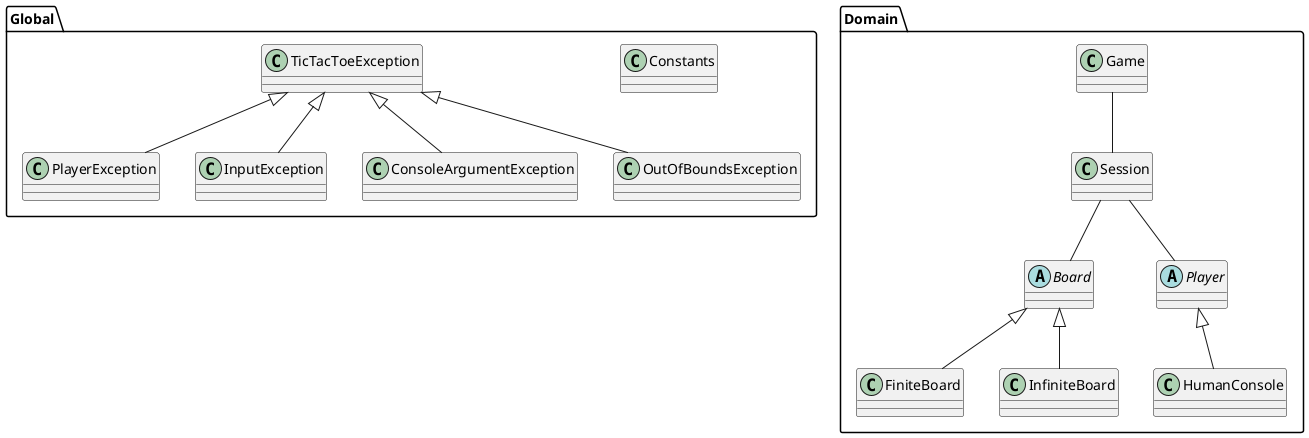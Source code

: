 @startuml

package Global
{
    class Constants
    class TicTacToeException
    class PlayerException
    class InputException
    class ConsoleArgumentException
    class OutOfBoundsException
}

package Domain
{
    class Session
    class Game
    abstract class Board
    abstract class Player

    class FiniteBoard
    class InfiniteBoard
    class HumanConsole
}

Board <|-- FiniteBoard
Board <|-- InfiniteBoard
Player <|-- HumanConsole

TicTacToeException <|-- InputException
TicTacToeException <|-- OutOfBoundsException
TicTacToeException <|-- ConsoleArgumentException
TicTacToeException <|-- PlayerException

Session -- Player
Session -- Board
Game -- Session

@enduml
